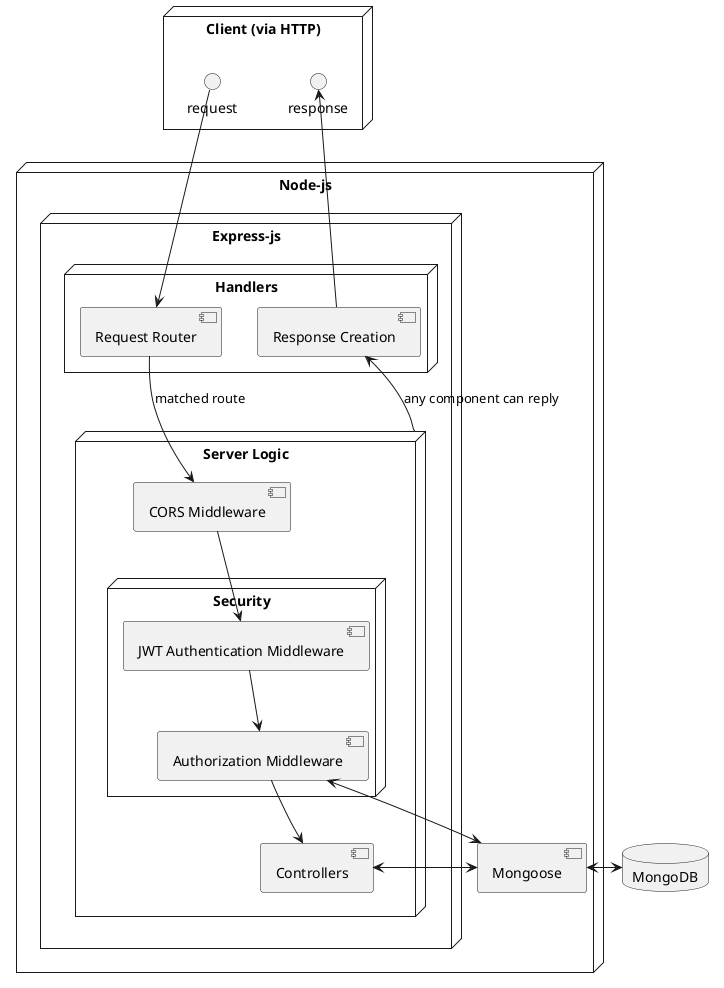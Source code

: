 @startuml
'https://plantuml.com/component-diagram

node "Client (via HTTP)"{
    () request
    () response
}

node "Node-js" {

    node "Express-js" {
        node "Handlers"{
            [Request Router]
            [Response Creation]
        }

        node "Server Logic"{
            [CORS Middleware]

            node "Security"{
              [JWT Authentication Middleware]
              [Authorization Middleware]
            }

            [Controllers]
        }
    }

    [Mongoose]

}


database "MongoDB" {

}

request --> [Request Router]
[Response Creation] --> response
[Request Router] -left-> [CORS Middleware] : matched route
[Server Logic] -up-> [Response Creation] : any component can reply

[CORS Middleware] --> [JWT Authentication Middleware]
[JWT Authentication Middleware] --> [Authorization Middleware]
[Authorization Middleware] --> [Controllers]
[Authorization Middleware] <-right-> [Mongoose]
[Controllers] <-right-> [Mongoose]
[Mongoose] <-right-> [MongoDB]




@enduml